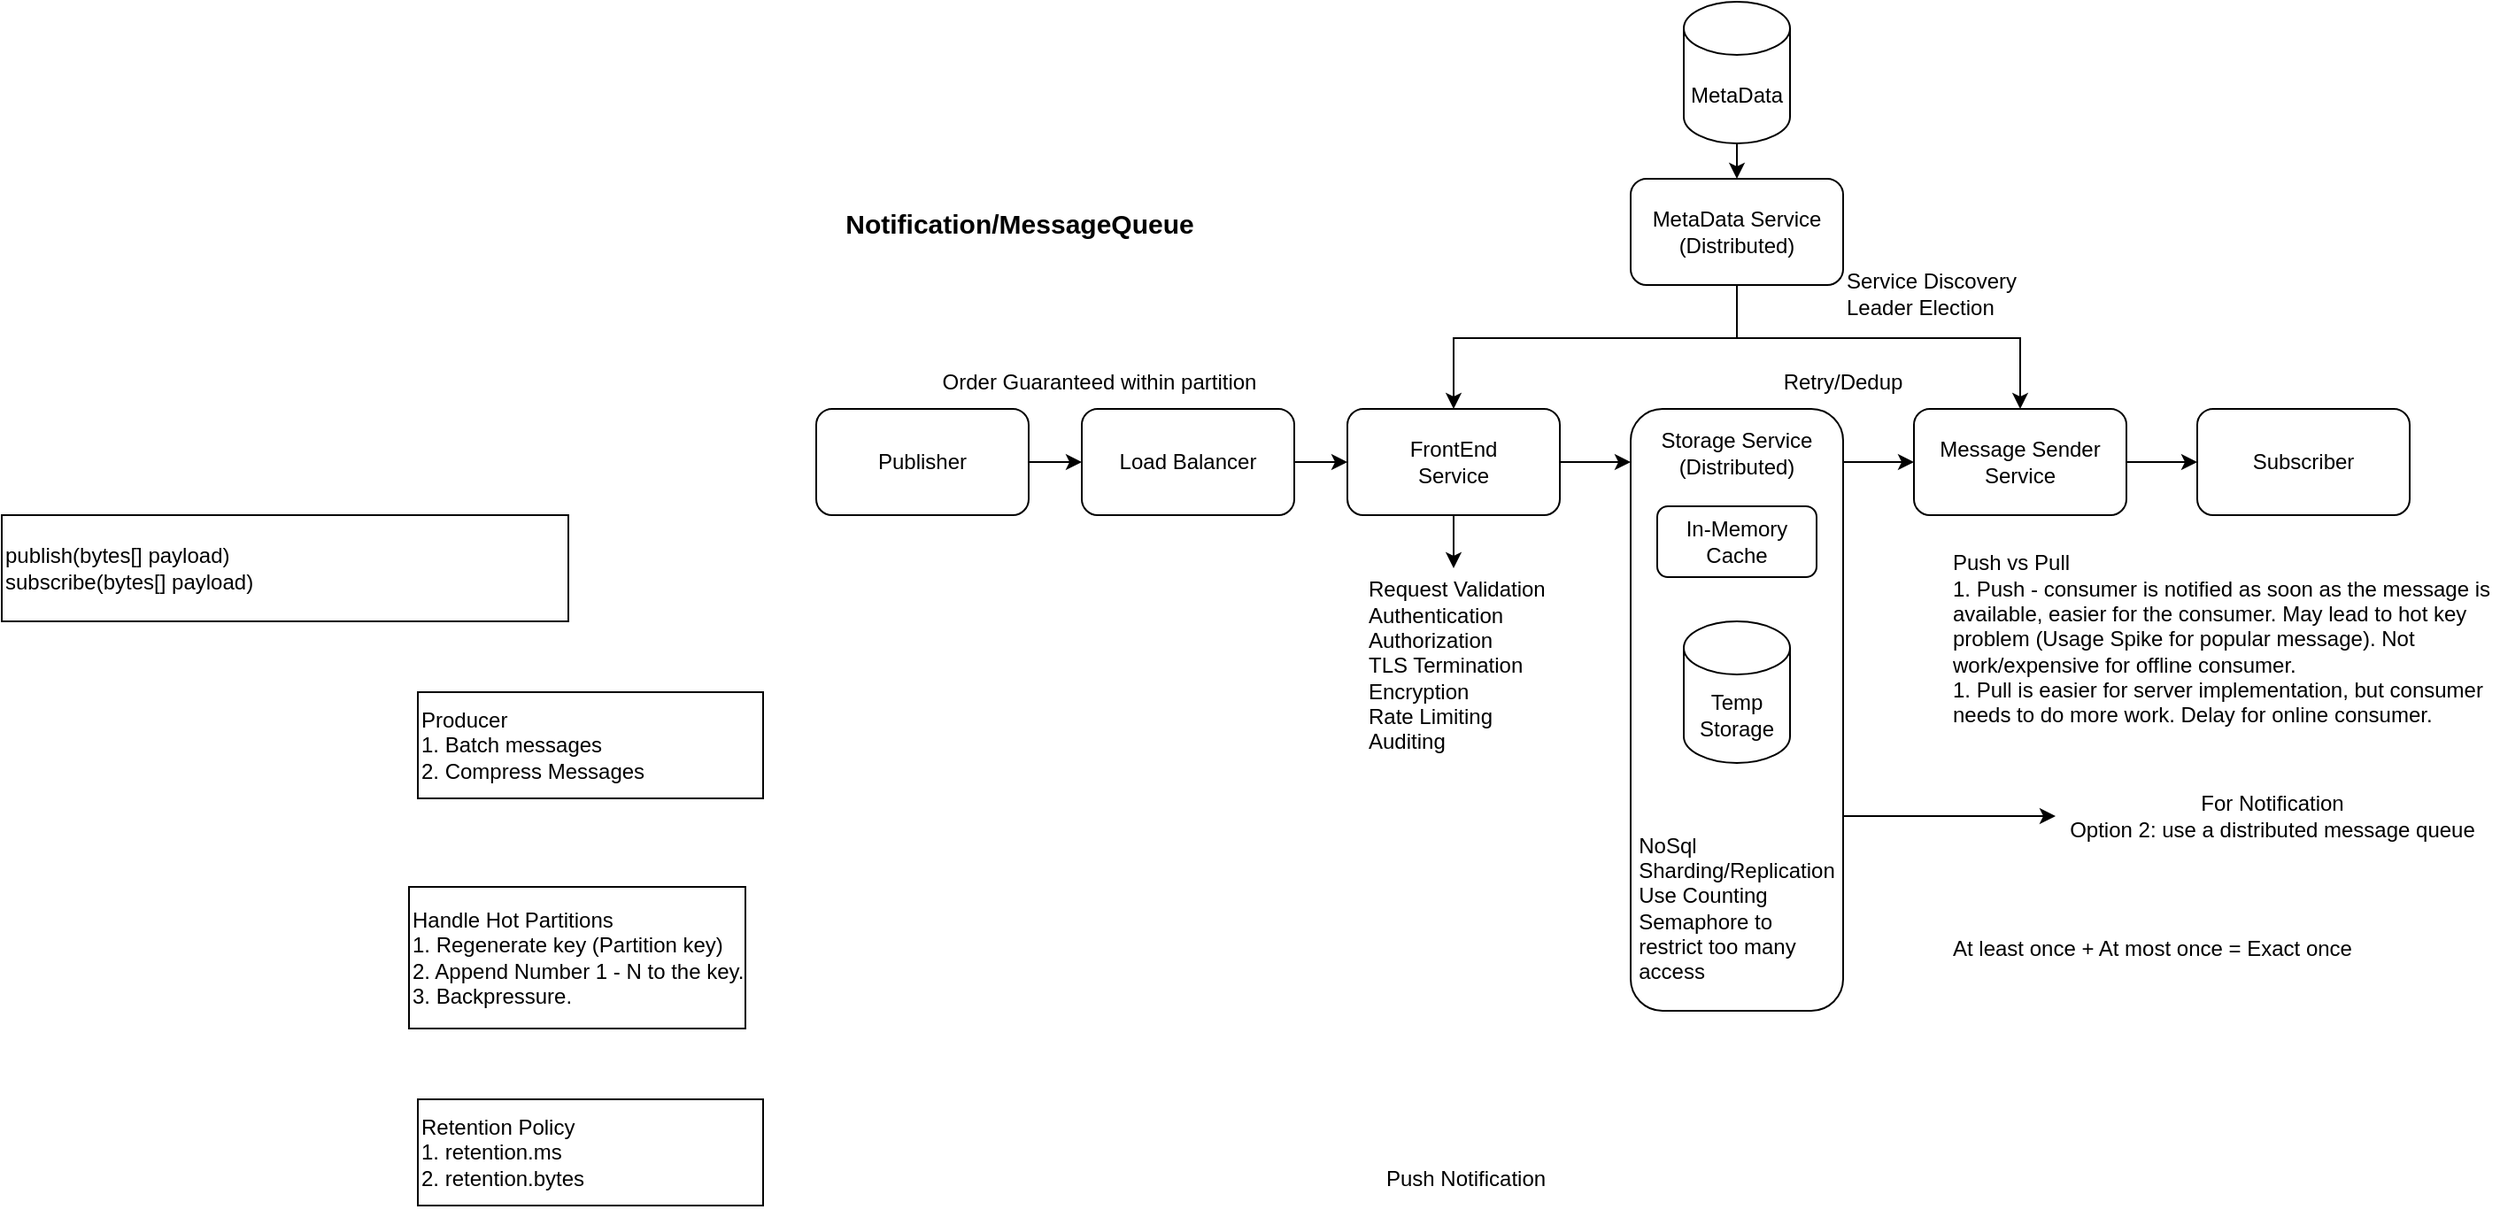 <mxfile version="28.2.5">
  <diagram name="Page-1" id="w0UfUpUUfux1YmTYL3Qv">
    <mxGraphModel dx="2908" dy="1112" grid="1" gridSize="10" guides="1" tooltips="1" connect="1" arrows="1" fold="1" page="1" pageScale="1" pageWidth="850" pageHeight="1100" math="0" shadow="0">
      <root>
        <mxCell id="0" />
        <mxCell id="1" parent="0" />
        <mxCell id="uigYJwYVuBVHVjmUfmwh-1" value="Publisher" style="rounded=1;whiteSpace=wrap;html=1;" parent="1" vertex="1">
          <mxGeometry x="-200" y="360" width="120" height="60" as="geometry" />
        </mxCell>
        <mxCell id="uigYJwYVuBVHVjmUfmwh-2" value="" style="endArrow=classic;html=1;rounded=0;exitX=1;exitY=0.5;exitDx=0;exitDy=0;" parent="1" source="uigYJwYVuBVHVjmUfmwh-1" edge="1">
          <mxGeometry width="50" height="50" relative="1" as="geometry">
            <mxPoint x="-20" y="390" as="sourcePoint" />
            <mxPoint x="-50" y="390" as="targetPoint" />
          </mxGeometry>
        </mxCell>
        <mxCell id="uigYJwYVuBVHVjmUfmwh-3" value="Load Balancer" style="rounded=1;whiteSpace=wrap;html=1;" parent="1" vertex="1">
          <mxGeometry x="-50" y="360" width="120" height="60" as="geometry" />
        </mxCell>
        <mxCell id="uigYJwYVuBVHVjmUfmwh-4" value="FrontEnd&lt;br&gt;Service" style="rounded=1;whiteSpace=wrap;html=1;" parent="1" vertex="1">
          <mxGeometry x="100" y="360" width="120" height="60" as="geometry" />
        </mxCell>
        <mxCell id="uigYJwYVuBVHVjmUfmwh-5" value="MetaData" style="shape=cylinder3;whiteSpace=wrap;html=1;boundedLbl=1;backgroundOutline=1;size=15;" parent="1" vertex="1">
          <mxGeometry x="290" y="130" width="60" height="80" as="geometry" />
        </mxCell>
        <mxCell id="uigYJwYVuBVHVjmUfmwh-6" value="MetaData Service&lt;br&gt;(Distributed)" style="rounded=1;whiteSpace=wrap;html=1;" parent="1" vertex="1">
          <mxGeometry x="260" y="230" width="120" height="60" as="geometry" />
        </mxCell>
        <mxCell id="uigYJwYVuBVHVjmUfmwh-7" value="" style="endArrow=classic;html=1;rounded=0;exitX=0.5;exitY=1;exitDx=0;exitDy=0;exitPerimeter=0;entryX=0.5;entryY=0;entryDx=0;entryDy=0;" parent="1" source="uigYJwYVuBVHVjmUfmwh-5" target="uigYJwYVuBVHVjmUfmwh-6" edge="1">
          <mxGeometry width="50" height="50" relative="1" as="geometry">
            <mxPoint x="290" y="290" as="sourcePoint" />
            <mxPoint x="340" y="240" as="targetPoint" />
          </mxGeometry>
        </mxCell>
        <mxCell id="uigYJwYVuBVHVjmUfmwh-8" value="" style="endArrow=classic;html=1;rounded=0;exitX=0.5;exitY=1;exitDx=0;exitDy=0;entryX=0.5;entryY=0;entryDx=0;entryDy=0;" parent="1" source="uigYJwYVuBVHVjmUfmwh-6" target="uigYJwYVuBVHVjmUfmwh-4" edge="1">
          <mxGeometry width="50" height="50" relative="1" as="geometry">
            <mxPoint x="191" y="329" as="sourcePoint" />
            <mxPoint x="191" y="359" as="targetPoint" />
            <Array as="points">
              <mxPoint x="320" y="320" />
              <mxPoint x="160" y="320" />
            </Array>
          </mxGeometry>
        </mxCell>
        <mxCell id="uigYJwYVuBVHVjmUfmwh-9" value="" style="endArrow=classic;html=1;rounded=0;exitX=0.5;exitY=1;exitDx=0;exitDy=0;" parent="1" source="uigYJwYVuBVHVjmUfmwh-4" edge="1">
          <mxGeometry width="50" height="50" relative="1" as="geometry">
            <mxPoint x="290" y="520" as="sourcePoint" />
            <mxPoint x="160" y="450" as="targetPoint" />
          </mxGeometry>
        </mxCell>
        <mxCell id="uigYJwYVuBVHVjmUfmwh-12" value="Request Validation&lt;br&gt;Authentication&lt;br&gt;Authorization&lt;br&gt;TLS Termination&lt;br&gt;Encryption&lt;br&gt;Rate Limiting&lt;br&gt;Auditing" style="text;html=1;strokeColor=none;fillColor=none;align=left;verticalAlign=middle;whiteSpace=wrap;rounded=0;" parent="1" vertex="1">
          <mxGeometry x="110" y="450" width="110" height="110" as="geometry" />
        </mxCell>
        <mxCell id="uigYJwYVuBVHVjmUfmwh-14" value="" style="endArrow=classic;html=1;rounded=0;exitX=1;exitY=0.5;exitDx=0;exitDy=0;" parent="1" source="uigYJwYVuBVHVjmUfmwh-4" edge="1">
          <mxGeometry width="50" height="50" relative="1" as="geometry">
            <mxPoint x="330" y="480" as="sourcePoint" />
            <mxPoint x="260" y="390" as="targetPoint" />
          </mxGeometry>
        </mxCell>
        <mxCell id="uigYJwYVuBVHVjmUfmwh-15" value="" style="endArrow=classic;html=1;rounded=0;exitX=1;exitY=0.5;exitDx=0;exitDy=0;entryX=0;entryY=0.5;entryDx=0;entryDy=0;" parent="1" source="uigYJwYVuBVHVjmUfmwh-3" target="uigYJwYVuBVHVjmUfmwh-4" edge="1">
          <mxGeometry width="50" height="50" relative="1" as="geometry">
            <mxPoint x="20" y="530" as="sourcePoint" />
            <mxPoint x="70" y="480" as="targetPoint" />
          </mxGeometry>
        </mxCell>
        <mxCell id="uigYJwYVuBVHVjmUfmwh-16" value="Message Sender Service" style="rounded=1;whiteSpace=wrap;html=1;" parent="1" vertex="1">
          <mxGeometry x="420" y="360" width="120" height="60" as="geometry" />
        </mxCell>
        <mxCell id="uigYJwYVuBVHVjmUfmwh-17" value="" style="endArrow=classic;html=1;rounded=0;entryX=0.5;entryY=0;entryDx=0;entryDy=0;" parent="1" target="uigYJwYVuBVHVjmUfmwh-16" edge="1">
          <mxGeometry width="50" height="50" relative="1" as="geometry">
            <mxPoint x="320" y="320" as="sourcePoint" />
            <mxPoint x="330" y="210" as="targetPoint" />
            <Array as="points">
              <mxPoint x="480" y="320" />
            </Array>
          </mxGeometry>
        </mxCell>
        <mxCell id="uigYJwYVuBVHVjmUfmwh-20" value="Subscriber" style="rounded=1;whiteSpace=wrap;html=1;" parent="1" vertex="1">
          <mxGeometry x="580" y="360" width="120" height="60" as="geometry" />
        </mxCell>
        <mxCell id="uigYJwYVuBVHVjmUfmwh-22" value="Retry/Dedup" style="text;html=1;strokeColor=none;fillColor=none;align=center;verticalAlign=middle;whiteSpace=wrap;rounded=0;" parent="1" vertex="1">
          <mxGeometry x="350" y="330" width="60" height="30" as="geometry" />
        </mxCell>
        <mxCell id="uigYJwYVuBVHVjmUfmwh-25" value="" style="endArrow=classic;html=1;rounded=0;exitX=1;exitY=0.5;exitDx=0;exitDy=0;entryX=0;entryY=0.5;entryDx=0;entryDy=0;" parent="1" source="uigYJwYVuBVHVjmUfmwh-16" target="uigYJwYVuBVHVjmUfmwh-20" edge="1">
          <mxGeometry width="50" height="50" relative="1" as="geometry">
            <mxPoint x="580" y="370" as="sourcePoint" />
            <mxPoint x="630" y="320" as="targetPoint" />
          </mxGeometry>
        </mxCell>
        <mxCell id="uigYJwYVuBVHVjmUfmwh-26" value="Order Guaranteed within partition" style="text;html=1;strokeColor=none;fillColor=none;align=center;verticalAlign=middle;whiteSpace=wrap;rounded=0;" parent="1" vertex="1">
          <mxGeometry x="-160" y="330" width="240" height="30" as="geometry" />
        </mxCell>
        <mxCell id="uigYJwYVuBVHVjmUfmwh-27" value="" style="rounded=1;whiteSpace=wrap;html=1;" parent="1" vertex="1">
          <mxGeometry x="260" y="360" width="120" height="340" as="geometry" />
        </mxCell>
        <mxCell id="uigYJwYVuBVHVjmUfmwh-13" value="Temp Storage" style="shape=cylinder3;whiteSpace=wrap;html=1;boundedLbl=1;backgroundOutline=1;size=15;" parent="1" vertex="1">
          <mxGeometry x="290" y="480" width="60" height="80" as="geometry" />
        </mxCell>
        <mxCell id="uigYJwYVuBVHVjmUfmwh-28" value="In-Memory Cache" style="rounded=1;whiteSpace=wrap;html=1;" parent="1" vertex="1">
          <mxGeometry x="275" y="415" width="90" height="40" as="geometry" />
        </mxCell>
        <mxCell id="uigYJwYVuBVHVjmUfmwh-30" value="" style="endArrow=classic;html=1;rounded=0;entryX=0;entryY=0.5;entryDx=0;entryDy=0;" parent="1" target="uigYJwYVuBVHVjmUfmwh-16" edge="1">
          <mxGeometry width="50" height="50" relative="1" as="geometry">
            <mxPoint x="380" y="390" as="sourcePoint" />
            <mxPoint x="500" y="460" as="targetPoint" />
          </mxGeometry>
        </mxCell>
        <mxCell id="uigYJwYVuBVHVjmUfmwh-19" value="&lt;br&gt;&lt;div style=&quot;text-align: left;&quot;&gt;&lt;span style=&quot;background-color: initial;&quot;&gt;NoSql&lt;/span&gt;&lt;/div&gt;&lt;div style=&quot;text-align: left;&quot;&gt;&lt;span style=&quot;background-color: initial;&quot;&gt;Sharding/Replication&lt;/span&gt;&lt;/div&gt;&lt;div style=&quot;text-align: left;&quot;&gt;&lt;span style=&quot;background-color: initial;&quot;&gt;Use Counting Semaphore to restrict too many&amp;nbsp; access&lt;/span&gt;&lt;/div&gt;" style="text;html=1;strokeColor=none;fillColor=none;align=center;verticalAlign=middle;whiteSpace=wrap;rounded=0;" parent="1" vertex="1">
          <mxGeometry x="275" y="590" width="90" height="90" as="geometry" />
        </mxCell>
        <mxCell id="uigYJwYVuBVHVjmUfmwh-31" value="Push vs Pull&lt;br&gt;1. Push - consumer is notified as soon as the message is available, easier for the consumer. May lead to hot key problem (Usage Spike for popular message). Not work/expensive for offline consumer.&lt;br&gt;1. Pull is easier for server implementation, but consumer needs to do more work. Delay for online consumer." style="text;html=1;strokeColor=none;fillColor=none;align=left;verticalAlign=middle;whiteSpace=wrap;rounded=0;" parent="1" vertex="1">
          <mxGeometry x="440" y="420" width="310" height="140" as="geometry" />
        </mxCell>
        <mxCell id="uigYJwYVuBVHVjmUfmwh-32" value="Service Discovery&lt;br&gt;Leader Election" style="text;html=1;strokeColor=none;fillColor=none;align=left;verticalAlign=middle;whiteSpace=wrap;rounded=0;" parent="1" vertex="1">
          <mxGeometry x="380" y="280" width="120" height="30" as="geometry" />
        </mxCell>
        <mxCell id="uigYJwYVuBVHVjmUfmwh-33" value="Storage Service&lt;br&gt;(Distributed)" style="text;html=1;strokeColor=none;fillColor=none;align=center;verticalAlign=middle;whiteSpace=wrap;rounded=0;" parent="1" vertex="1">
          <mxGeometry x="275" y="370" width="90" height="30" as="geometry" />
        </mxCell>
        <mxCell id="uigYJwYVuBVHVjmUfmwh-34" value="Notification/MessageQueue" style="text;html=1;strokeColor=none;fillColor=none;align=center;verticalAlign=middle;whiteSpace=wrap;rounded=0;fontStyle=1;fontSize=15;" parent="1" vertex="1">
          <mxGeometry x="-190" y="220" width="210" height="70" as="geometry" />
        </mxCell>
        <mxCell id="PTCdzAFVMZblXJGz8YvS-1" value="For Notification&lt;br&gt;Option 2: use a distributed message queue" style="text;html=1;strokeColor=none;fillColor=none;align=center;verticalAlign=middle;whiteSpace=wrap;rounded=0;" parent="1" vertex="1">
          <mxGeometry x="500" y="550" width="245" height="80" as="geometry" />
        </mxCell>
        <mxCell id="PTCdzAFVMZblXJGz8YvS-2" value="" style="endArrow=classic;html=1;rounded=0;entryX=0;entryY=0.5;entryDx=0;entryDy=0;" parent="1" target="PTCdzAFVMZblXJGz8YvS-1" edge="1">
          <mxGeometry width="50" height="50" relative="1" as="geometry">
            <mxPoint x="380" y="590" as="sourcePoint" />
            <mxPoint x="500" y="540" as="targetPoint" />
          </mxGeometry>
        </mxCell>
        <mxCell id="r8DuBiU2IM3-_VSogjTA-2" value="At least once + At most once = Exact once" style="text;html=1;strokeColor=none;fillColor=none;align=left;verticalAlign=middle;whiteSpace=wrap;rounded=0;" parent="1" vertex="1">
          <mxGeometry x="440" y="650" width="240" height="30" as="geometry" />
        </mxCell>
        <mxCell id="Zn0t2Rko6OTNFW_Vc6NQ-1" value="Handle Hot Partitions&lt;div&gt;1. Regenerate key (Partition key)&lt;/div&gt;&lt;div&gt;2. Append Number 1 - N to the key.&lt;/div&gt;&lt;div&gt;3. Backpressure.&lt;/div&gt;" style="rounded=0;whiteSpace=wrap;html=1;align=left;" parent="1" vertex="1">
          <mxGeometry x="-430" y="630" width="190" height="80" as="geometry" />
        </mxCell>
        <mxCell id="Zn0t2Rko6OTNFW_Vc6NQ-2" value="Producer&lt;div&gt;1. Batch messages&lt;/div&gt;&lt;div&gt;2. Compress Messages&lt;/div&gt;" style="rounded=0;whiteSpace=wrap;html=1;align=left;" parent="1" vertex="1">
          <mxGeometry x="-425" y="520" width="195" height="60" as="geometry" />
        </mxCell>
        <mxCell id="Zn0t2Rko6OTNFW_Vc6NQ-3" value="Retention Policy&lt;br&gt;&lt;div&gt;1. retention.ms&lt;/div&gt;&lt;div&gt;2. retention.bytes&lt;/div&gt;" style="rounded=0;whiteSpace=wrap;html=1;align=left;" parent="1" vertex="1">
          <mxGeometry x="-425" y="750" width="195" height="60" as="geometry" />
        </mxCell>
        <mxCell id="tNwQA_tJoecOhuGAk6w_-1" value="publish(bytes[] payload)&lt;div&gt;subscribe(bytes[] payload)&lt;/div&gt;" style="rounded=0;whiteSpace=wrap;html=1;align=left;" parent="1" vertex="1">
          <mxGeometry x="-660" y="420" width="320" height="60" as="geometry" />
        </mxCell>
        <mxCell id="GJFPDjy6MhhzEre6OTod-1" value="Push Notification" style="text;html=1;align=left;verticalAlign=middle;whiteSpace=wrap;rounded=0;" vertex="1" parent="1">
          <mxGeometry x="120" y="770" width="290" height="50" as="geometry" />
        </mxCell>
      </root>
    </mxGraphModel>
  </diagram>
</mxfile>
